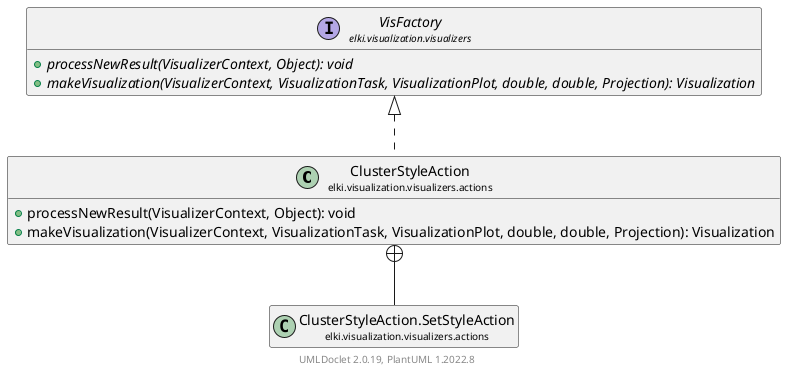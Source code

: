 @startuml
    remove .*\.(Instance|Par|Parameterizer|Factory)$
    set namespaceSeparator none
    hide empty fields
    hide empty methods

    class "<size:14>ClusterStyleAction\n<size:10>elki.visualization.visualizers.actions" as elki.visualization.visualizers.actions.ClusterStyleAction [[ClusterStyleAction.html]] {
        +processNewResult(VisualizerContext, Object): void
        +makeVisualization(VisualizerContext, VisualizationTask, VisualizationPlot, double, double, Projection): Visualization
    }

    interface "<size:14>VisFactory\n<size:10>elki.visualization.visualizers" as elki.visualization.visualizers.VisFactory [[../VisFactory.html]] {
        {abstract} +processNewResult(VisualizerContext, Object): void
        {abstract} +makeVisualization(VisualizerContext, VisualizationTask, VisualizationPlot, double, double, Projection): Visualization
    }
    class "<size:14>ClusterStyleAction.SetStyleAction\n<size:10>elki.visualization.visualizers.actions" as elki.visualization.visualizers.actions.ClusterStyleAction.SetStyleAction [[ClusterStyleAction.SetStyleAction.html]]

    elki.visualization.visualizers.VisFactory <|.. elki.visualization.visualizers.actions.ClusterStyleAction
    elki.visualization.visualizers.actions.ClusterStyleAction +-- elki.visualization.visualizers.actions.ClusterStyleAction.SetStyleAction

    center footer UMLDoclet 2.0.19, PlantUML 1.2022.8
@enduml
